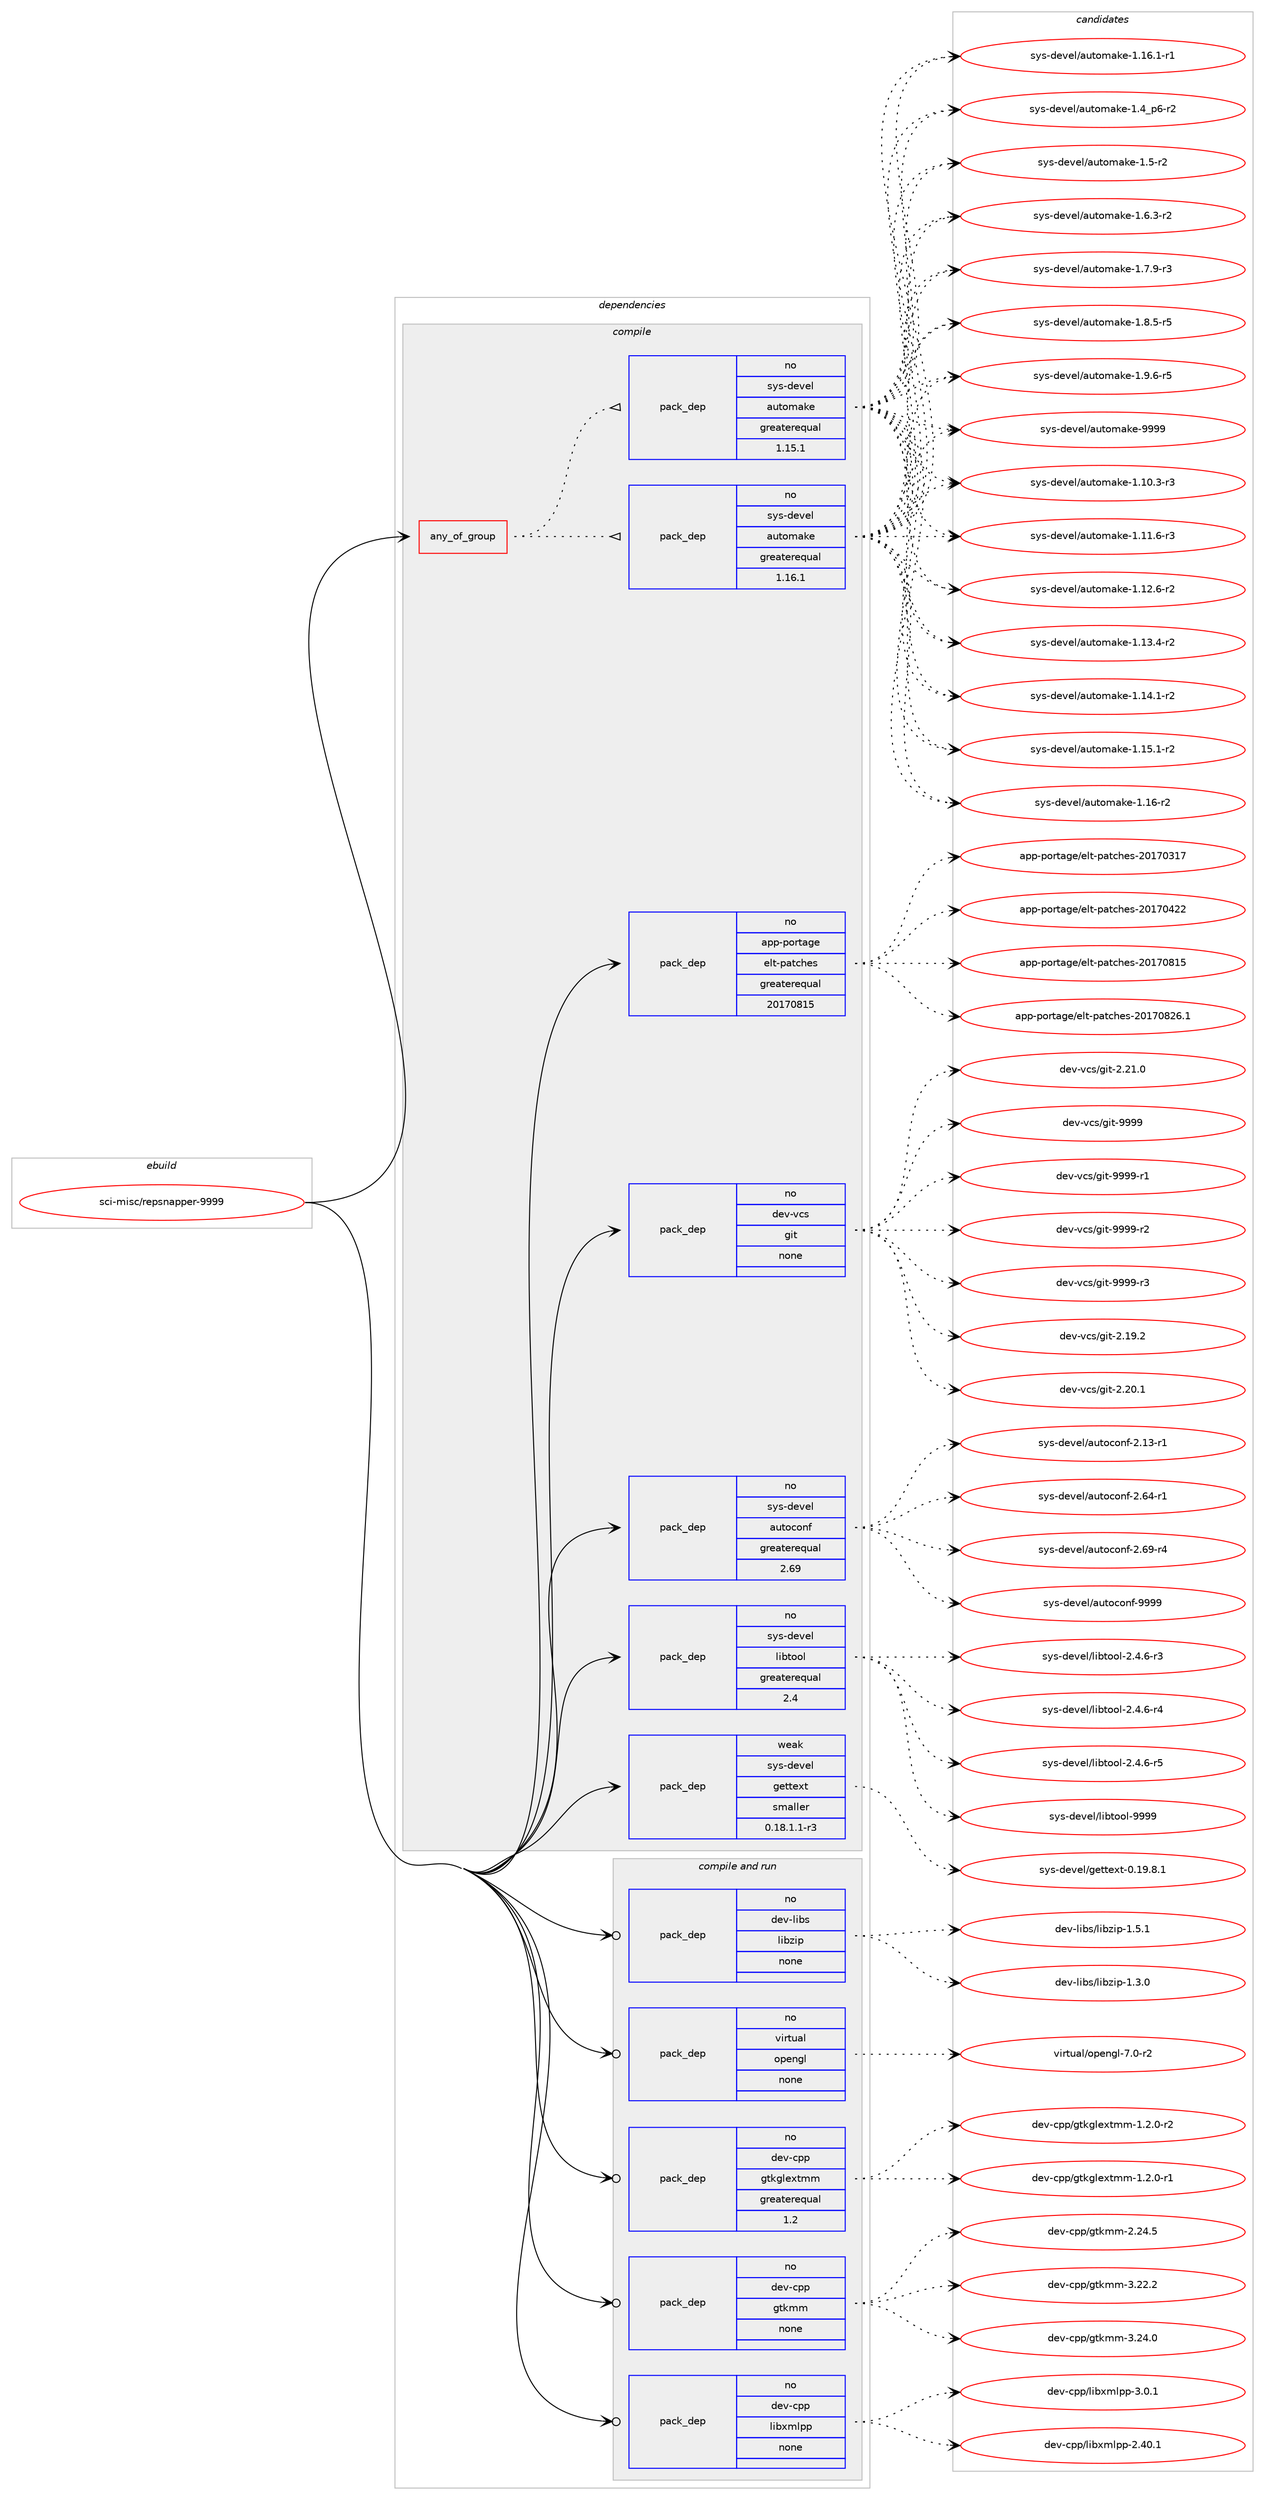 digraph prolog {

# *************
# Graph options
# *************

newrank=true;
concentrate=true;
compound=true;
graph [rankdir=LR,fontname=Helvetica,fontsize=10,ranksep=1.5];#, ranksep=2.5, nodesep=0.2];
edge  [arrowhead=vee];
node  [fontname=Helvetica,fontsize=10];

# **********
# The ebuild
# **********

subgraph cluster_leftcol {
color=gray;
rank=same;
label=<<i>ebuild</i>>;
id [label="sci-misc/repsnapper-9999", color=red, width=4, href="../sci-misc/repsnapper-9999.svg"];
}

# ****************
# The dependencies
# ****************

subgraph cluster_midcol {
color=gray;
label=<<i>dependencies</i>>;
subgraph cluster_compile {
fillcolor="#eeeeee";
style=filled;
label=<<i>compile</i>>;
subgraph any27022 {
dependency1699921 [label=<<TABLE BORDER="0" CELLBORDER="1" CELLSPACING="0" CELLPADDING="4"><TR><TD CELLPADDING="10">any_of_group</TD></TR></TABLE>>, shape=none, color=red];subgraph pack1217162 {
dependency1699922 [label=<<TABLE BORDER="0" CELLBORDER="1" CELLSPACING="0" CELLPADDING="4" WIDTH="220"><TR><TD ROWSPAN="6" CELLPADDING="30">pack_dep</TD></TR><TR><TD WIDTH="110">no</TD></TR><TR><TD>sys-devel</TD></TR><TR><TD>automake</TD></TR><TR><TD>greaterequal</TD></TR><TR><TD>1.16.1</TD></TR></TABLE>>, shape=none, color=blue];
}
dependency1699921:e -> dependency1699922:w [weight=20,style="dotted",arrowhead="oinv"];
subgraph pack1217163 {
dependency1699923 [label=<<TABLE BORDER="0" CELLBORDER="1" CELLSPACING="0" CELLPADDING="4" WIDTH="220"><TR><TD ROWSPAN="6" CELLPADDING="30">pack_dep</TD></TR><TR><TD WIDTH="110">no</TD></TR><TR><TD>sys-devel</TD></TR><TR><TD>automake</TD></TR><TR><TD>greaterequal</TD></TR><TR><TD>1.15.1</TD></TR></TABLE>>, shape=none, color=blue];
}
dependency1699921:e -> dependency1699923:w [weight=20,style="dotted",arrowhead="oinv"];
}
id:e -> dependency1699921:w [weight=20,style="solid",arrowhead="vee"];
subgraph pack1217164 {
dependency1699924 [label=<<TABLE BORDER="0" CELLBORDER="1" CELLSPACING="0" CELLPADDING="4" WIDTH="220"><TR><TD ROWSPAN="6" CELLPADDING="30">pack_dep</TD></TR><TR><TD WIDTH="110">no</TD></TR><TR><TD>app-portage</TD></TR><TR><TD>elt-patches</TD></TR><TR><TD>greaterequal</TD></TR><TR><TD>20170815</TD></TR></TABLE>>, shape=none, color=blue];
}
id:e -> dependency1699924:w [weight=20,style="solid",arrowhead="vee"];
subgraph pack1217165 {
dependency1699925 [label=<<TABLE BORDER="0" CELLBORDER="1" CELLSPACING="0" CELLPADDING="4" WIDTH="220"><TR><TD ROWSPAN="6" CELLPADDING="30">pack_dep</TD></TR><TR><TD WIDTH="110">no</TD></TR><TR><TD>dev-vcs</TD></TR><TR><TD>git</TD></TR><TR><TD>none</TD></TR><TR><TD></TD></TR></TABLE>>, shape=none, color=blue];
}
id:e -> dependency1699925:w [weight=20,style="solid",arrowhead="vee"];
subgraph pack1217166 {
dependency1699926 [label=<<TABLE BORDER="0" CELLBORDER="1" CELLSPACING="0" CELLPADDING="4" WIDTH="220"><TR><TD ROWSPAN="6" CELLPADDING="30">pack_dep</TD></TR><TR><TD WIDTH="110">no</TD></TR><TR><TD>sys-devel</TD></TR><TR><TD>autoconf</TD></TR><TR><TD>greaterequal</TD></TR><TR><TD>2.69</TD></TR></TABLE>>, shape=none, color=blue];
}
id:e -> dependency1699926:w [weight=20,style="solid",arrowhead="vee"];
subgraph pack1217167 {
dependency1699927 [label=<<TABLE BORDER="0" CELLBORDER="1" CELLSPACING="0" CELLPADDING="4" WIDTH="220"><TR><TD ROWSPAN="6" CELLPADDING="30">pack_dep</TD></TR><TR><TD WIDTH="110">no</TD></TR><TR><TD>sys-devel</TD></TR><TR><TD>libtool</TD></TR><TR><TD>greaterequal</TD></TR><TR><TD>2.4</TD></TR></TABLE>>, shape=none, color=blue];
}
id:e -> dependency1699927:w [weight=20,style="solid",arrowhead="vee"];
subgraph pack1217168 {
dependency1699928 [label=<<TABLE BORDER="0" CELLBORDER="1" CELLSPACING="0" CELLPADDING="4" WIDTH="220"><TR><TD ROWSPAN="6" CELLPADDING="30">pack_dep</TD></TR><TR><TD WIDTH="110">weak</TD></TR><TR><TD>sys-devel</TD></TR><TR><TD>gettext</TD></TR><TR><TD>smaller</TD></TR><TR><TD>0.18.1.1-r3</TD></TR></TABLE>>, shape=none, color=blue];
}
id:e -> dependency1699928:w [weight=20,style="solid",arrowhead="vee"];
}
subgraph cluster_compileandrun {
fillcolor="#eeeeee";
style=filled;
label=<<i>compile and run</i>>;
subgraph pack1217169 {
dependency1699929 [label=<<TABLE BORDER="0" CELLBORDER="1" CELLSPACING="0" CELLPADDING="4" WIDTH="220"><TR><TD ROWSPAN="6" CELLPADDING="30">pack_dep</TD></TR><TR><TD WIDTH="110">no</TD></TR><TR><TD>dev-cpp</TD></TR><TR><TD>gtkglextmm</TD></TR><TR><TD>greaterequal</TD></TR><TR><TD>1.2</TD></TR></TABLE>>, shape=none, color=blue];
}
id:e -> dependency1699929:w [weight=20,style="solid",arrowhead="odotvee"];
subgraph pack1217170 {
dependency1699930 [label=<<TABLE BORDER="0" CELLBORDER="1" CELLSPACING="0" CELLPADDING="4" WIDTH="220"><TR><TD ROWSPAN="6" CELLPADDING="30">pack_dep</TD></TR><TR><TD WIDTH="110">no</TD></TR><TR><TD>dev-cpp</TD></TR><TR><TD>gtkmm</TD></TR><TR><TD>none</TD></TR><TR><TD></TD></TR></TABLE>>, shape=none, color=blue];
}
id:e -> dependency1699930:w [weight=20,style="solid",arrowhead="odotvee"];
subgraph pack1217171 {
dependency1699931 [label=<<TABLE BORDER="0" CELLBORDER="1" CELLSPACING="0" CELLPADDING="4" WIDTH="220"><TR><TD ROWSPAN="6" CELLPADDING="30">pack_dep</TD></TR><TR><TD WIDTH="110">no</TD></TR><TR><TD>dev-cpp</TD></TR><TR><TD>libxmlpp</TD></TR><TR><TD>none</TD></TR><TR><TD></TD></TR></TABLE>>, shape=none, color=blue];
}
id:e -> dependency1699931:w [weight=20,style="solid",arrowhead="odotvee"];
subgraph pack1217172 {
dependency1699932 [label=<<TABLE BORDER="0" CELLBORDER="1" CELLSPACING="0" CELLPADDING="4" WIDTH="220"><TR><TD ROWSPAN="6" CELLPADDING="30">pack_dep</TD></TR><TR><TD WIDTH="110">no</TD></TR><TR><TD>dev-libs</TD></TR><TR><TD>libzip</TD></TR><TR><TD>none</TD></TR><TR><TD></TD></TR></TABLE>>, shape=none, color=blue];
}
id:e -> dependency1699932:w [weight=20,style="solid",arrowhead="odotvee"];
subgraph pack1217173 {
dependency1699933 [label=<<TABLE BORDER="0" CELLBORDER="1" CELLSPACING="0" CELLPADDING="4" WIDTH="220"><TR><TD ROWSPAN="6" CELLPADDING="30">pack_dep</TD></TR><TR><TD WIDTH="110">no</TD></TR><TR><TD>virtual</TD></TR><TR><TD>opengl</TD></TR><TR><TD>none</TD></TR><TR><TD></TD></TR></TABLE>>, shape=none, color=blue];
}
id:e -> dependency1699933:w [weight=20,style="solid",arrowhead="odotvee"];
}
subgraph cluster_run {
fillcolor="#eeeeee";
style=filled;
label=<<i>run</i>>;
}
}

# **************
# The candidates
# **************

subgraph cluster_choices {
rank=same;
color=gray;
label=<<i>candidates</i>>;

subgraph choice1217162 {
color=black;
nodesep=1;
choice11512111545100101118101108479711711611110997107101454946494846514511451 [label="sys-devel/automake-1.10.3-r3", color=red, width=4,href="../sys-devel/automake-1.10.3-r3.svg"];
choice11512111545100101118101108479711711611110997107101454946494946544511451 [label="sys-devel/automake-1.11.6-r3", color=red, width=4,href="../sys-devel/automake-1.11.6-r3.svg"];
choice11512111545100101118101108479711711611110997107101454946495046544511450 [label="sys-devel/automake-1.12.6-r2", color=red, width=4,href="../sys-devel/automake-1.12.6-r2.svg"];
choice11512111545100101118101108479711711611110997107101454946495146524511450 [label="sys-devel/automake-1.13.4-r2", color=red, width=4,href="../sys-devel/automake-1.13.4-r2.svg"];
choice11512111545100101118101108479711711611110997107101454946495246494511450 [label="sys-devel/automake-1.14.1-r2", color=red, width=4,href="../sys-devel/automake-1.14.1-r2.svg"];
choice11512111545100101118101108479711711611110997107101454946495346494511450 [label="sys-devel/automake-1.15.1-r2", color=red, width=4,href="../sys-devel/automake-1.15.1-r2.svg"];
choice1151211154510010111810110847971171161111099710710145494649544511450 [label="sys-devel/automake-1.16-r2", color=red, width=4,href="../sys-devel/automake-1.16-r2.svg"];
choice11512111545100101118101108479711711611110997107101454946495446494511449 [label="sys-devel/automake-1.16.1-r1", color=red, width=4,href="../sys-devel/automake-1.16.1-r1.svg"];
choice115121115451001011181011084797117116111109971071014549465295112544511450 [label="sys-devel/automake-1.4_p6-r2", color=red, width=4,href="../sys-devel/automake-1.4_p6-r2.svg"];
choice11512111545100101118101108479711711611110997107101454946534511450 [label="sys-devel/automake-1.5-r2", color=red, width=4,href="../sys-devel/automake-1.5-r2.svg"];
choice115121115451001011181011084797117116111109971071014549465446514511450 [label="sys-devel/automake-1.6.3-r2", color=red, width=4,href="../sys-devel/automake-1.6.3-r2.svg"];
choice115121115451001011181011084797117116111109971071014549465546574511451 [label="sys-devel/automake-1.7.9-r3", color=red, width=4,href="../sys-devel/automake-1.7.9-r3.svg"];
choice115121115451001011181011084797117116111109971071014549465646534511453 [label="sys-devel/automake-1.8.5-r5", color=red, width=4,href="../sys-devel/automake-1.8.5-r5.svg"];
choice115121115451001011181011084797117116111109971071014549465746544511453 [label="sys-devel/automake-1.9.6-r5", color=red, width=4,href="../sys-devel/automake-1.9.6-r5.svg"];
choice115121115451001011181011084797117116111109971071014557575757 [label="sys-devel/automake-9999", color=red, width=4,href="../sys-devel/automake-9999.svg"];
dependency1699922:e -> choice11512111545100101118101108479711711611110997107101454946494846514511451:w [style=dotted,weight="100"];
dependency1699922:e -> choice11512111545100101118101108479711711611110997107101454946494946544511451:w [style=dotted,weight="100"];
dependency1699922:e -> choice11512111545100101118101108479711711611110997107101454946495046544511450:w [style=dotted,weight="100"];
dependency1699922:e -> choice11512111545100101118101108479711711611110997107101454946495146524511450:w [style=dotted,weight="100"];
dependency1699922:e -> choice11512111545100101118101108479711711611110997107101454946495246494511450:w [style=dotted,weight="100"];
dependency1699922:e -> choice11512111545100101118101108479711711611110997107101454946495346494511450:w [style=dotted,weight="100"];
dependency1699922:e -> choice1151211154510010111810110847971171161111099710710145494649544511450:w [style=dotted,weight="100"];
dependency1699922:e -> choice11512111545100101118101108479711711611110997107101454946495446494511449:w [style=dotted,weight="100"];
dependency1699922:e -> choice115121115451001011181011084797117116111109971071014549465295112544511450:w [style=dotted,weight="100"];
dependency1699922:e -> choice11512111545100101118101108479711711611110997107101454946534511450:w [style=dotted,weight="100"];
dependency1699922:e -> choice115121115451001011181011084797117116111109971071014549465446514511450:w [style=dotted,weight="100"];
dependency1699922:e -> choice115121115451001011181011084797117116111109971071014549465546574511451:w [style=dotted,weight="100"];
dependency1699922:e -> choice115121115451001011181011084797117116111109971071014549465646534511453:w [style=dotted,weight="100"];
dependency1699922:e -> choice115121115451001011181011084797117116111109971071014549465746544511453:w [style=dotted,weight="100"];
dependency1699922:e -> choice115121115451001011181011084797117116111109971071014557575757:w [style=dotted,weight="100"];
}
subgraph choice1217163 {
color=black;
nodesep=1;
choice11512111545100101118101108479711711611110997107101454946494846514511451 [label="sys-devel/automake-1.10.3-r3", color=red, width=4,href="../sys-devel/automake-1.10.3-r3.svg"];
choice11512111545100101118101108479711711611110997107101454946494946544511451 [label="sys-devel/automake-1.11.6-r3", color=red, width=4,href="../sys-devel/automake-1.11.6-r3.svg"];
choice11512111545100101118101108479711711611110997107101454946495046544511450 [label="sys-devel/automake-1.12.6-r2", color=red, width=4,href="../sys-devel/automake-1.12.6-r2.svg"];
choice11512111545100101118101108479711711611110997107101454946495146524511450 [label="sys-devel/automake-1.13.4-r2", color=red, width=4,href="../sys-devel/automake-1.13.4-r2.svg"];
choice11512111545100101118101108479711711611110997107101454946495246494511450 [label="sys-devel/automake-1.14.1-r2", color=red, width=4,href="../sys-devel/automake-1.14.1-r2.svg"];
choice11512111545100101118101108479711711611110997107101454946495346494511450 [label="sys-devel/automake-1.15.1-r2", color=red, width=4,href="../sys-devel/automake-1.15.1-r2.svg"];
choice1151211154510010111810110847971171161111099710710145494649544511450 [label="sys-devel/automake-1.16-r2", color=red, width=4,href="../sys-devel/automake-1.16-r2.svg"];
choice11512111545100101118101108479711711611110997107101454946495446494511449 [label="sys-devel/automake-1.16.1-r1", color=red, width=4,href="../sys-devel/automake-1.16.1-r1.svg"];
choice115121115451001011181011084797117116111109971071014549465295112544511450 [label="sys-devel/automake-1.4_p6-r2", color=red, width=4,href="../sys-devel/automake-1.4_p6-r2.svg"];
choice11512111545100101118101108479711711611110997107101454946534511450 [label="sys-devel/automake-1.5-r2", color=red, width=4,href="../sys-devel/automake-1.5-r2.svg"];
choice115121115451001011181011084797117116111109971071014549465446514511450 [label="sys-devel/automake-1.6.3-r2", color=red, width=4,href="../sys-devel/automake-1.6.3-r2.svg"];
choice115121115451001011181011084797117116111109971071014549465546574511451 [label="sys-devel/automake-1.7.9-r3", color=red, width=4,href="../sys-devel/automake-1.7.9-r3.svg"];
choice115121115451001011181011084797117116111109971071014549465646534511453 [label="sys-devel/automake-1.8.5-r5", color=red, width=4,href="../sys-devel/automake-1.8.5-r5.svg"];
choice115121115451001011181011084797117116111109971071014549465746544511453 [label="sys-devel/automake-1.9.6-r5", color=red, width=4,href="../sys-devel/automake-1.9.6-r5.svg"];
choice115121115451001011181011084797117116111109971071014557575757 [label="sys-devel/automake-9999", color=red, width=4,href="../sys-devel/automake-9999.svg"];
dependency1699923:e -> choice11512111545100101118101108479711711611110997107101454946494846514511451:w [style=dotted,weight="100"];
dependency1699923:e -> choice11512111545100101118101108479711711611110997107101454946494946544511451:w [style=dotted,weight="100"];
dependency1699923:e -> choice11512111545100101118101108479711711611110997107101454946495046544511450:w [style=dotted,weight="100"];
dependency1699923:e -> choice11512111545100101118101108479711711611110997107101454946495146524511450:w [style=dotted,weight="100"];
dependency1699923:e -> choice11512111545100101118101108479711711611110997107101454946495246494511450:w [style=dotted,weight="100"];
dependency1699923:e -> choice11512111545100101118101108479711711611110997107101454946495346494511450:w [style=dotted,weight="100"];
dependency1699923:e -> choice1151211154510010111810110847971171161111099710710145494649544511450:w [style=dotted,weight="100"];
dependency1699923:e -> choice11512111545100101118101108479711711611110997107101454946495446494511449:w [style=dotted,weight="100"];
dependency1699923:e -> choice115121115451001011181011084797117116111109971071014549465295112544511450:w [style=dotted,weight="100"];
dependency1699923:e -> choice11512111545100101118101108479711711611110997107101454946534511450:w [style=dotted,weight="100"];
dependency1699923:e -> choice115121115451001011181011084797117116111109971071014549465446514511450:w [style=dotted,weight="100"];
dependency1699923:e -> choice115121115451001011181011084797117116111109971071014549465546574511451:w [style=dotted,weight="100"];
dependency1699923:e -> choice115121115451001011181011084797117116111109971071014549465646534511453:w [style=dotted,weight="100"];
dependency1699923:e -> choice115121115451001011181011084797117116111109971071014549465746544511453:w [style=dotted,weight="100"];
dependency1699923:e -> choice115121115451001011181011084797117116111109971071014557575757:w [style=dotted,weight="100"];
}
subgraph choice1217164 {
color=black;
nodesep=1;
choice97112112451121111141169710310147101108116451129711699104101115455048495548514955 [label="app-portage/elt-patches-20170317", color=red, width=4,href="../app-portage/elt-patches-20170317.svg"];
choice97112112451121111141169710310147101108116451129711699104101115455048495548525050 [label="app-portage/elt-patches-20170422", color=red, width=4,href="../app-portage/elt-patches-20170422.svg"];
choice97112112451121111141169710310147101108116451129711699104101115455048495548564953 [label="app-portage/elt-patches-20170815", color=red, width=4,href="../app-portage/elt-patches-20170815.svg"];
choice971121124511211111411697103101471011081164511297116991041011154550484955485650544649 [label="app-portage/elt-patches-20170826.1", color=red, width=4,href="../app-portage/elt-patches-20170826.1.svg"];
dependency1699924:e -> choice97112112451121111141169710310147101108116451129711699104101115455048495548514955:w [style=dotted,weight="100"];
dependency1699924:e -> choice97112112451121111141169710310147101108116451129711699104101115455048495548525050:w [style=dotted,weight="100"];
dependency1699924:e -> choice97112112451121111141169710310147101108116451129711699104101115455048495548564953:w [style=dotted,weight="100"];
dependency1699924:e -> choice971121124511211111411697103101471011081164511297116991041011154550484955485650544649:w [style=dotted,weight="100"];
}
subgraph choice1217165 {
color=black;
nodesep=1;
choice10010111845118991154710310511645504649574650 [label="dev-vcs/git-2.19.2", color=red, width=4,href="../dev-vcs/git-2.19.2.svg"];
choice10010111845118991154710310511645504650484649 [label="dev-vcs/git-2.20.1", color=red, width=4,href="../dev-vcs/git-2.20.1.svg"];
choice10010111845118991154710310511645504650494648 [label="dev-vcs/git-2.21.0", color=red, width=4,href="../dev-vcs/git-2.21.0.svg"];
choice1001011184511899115471031051164557575757 [label="dev-vcs/git-9999", color=red, width=4,href="../dev-vcs/git-9999.svg"];
choice10010111845118991154710310511645575757574511449 [label="dev-vcs/git-9999-r1", color=red, width=4,href="../dev-vcs/git-9999-r1.svg"];
choice10010111845118991154710310511645575757574511450 [label="dev-vcs/git-9999-r2", color=red, width=4,href="../dev-vcs/git-9999-r2.svg"];
choice10010111845118991154710310511645575757574511451 [label="dev-vcs/git-9999-r3", color=red, width=4,href="../dev-vcs/git-9999-r3.svg"];
dependency1699925:e -> choice10010111845118991154710310511645504649574650:w [style=dotted,weight="100"];
dependency1699925:e -> choice10010111845118991154710310511645504650484649:w [style=dotted,weight="100"];
dependency1699925:e -> choice10010111845118991154710310511645504650494648:w [style=dotted,weight="100"];
dependency1699925:e -> choice1001011184511899115471031051164557575757:w [style=dotted,weight="100"];
dependency1699925:e -> choice10010111845118991154710310511645575757574511449:w [style=dotted,weight="100"];
dependency1699925:e -> choice10010111845118991154710310511645575757574511450:w [style=dotted,weight="100"];
dependency1699925:e -> choice10010111845118991154710310511645575757574511451:w [style=dotted,weight="100"];
}
subgraph choice1217166 {
color=black;
nodesep=1;
choice1151211154510010111810110847971171161119911111010245504649514511449 [label="sys-devel/autoconf-2.13-r1", color=red, width=4,href="../sys-devel/autoconf-2.13-r1.svg"];
choice1151211154510010111810110847971171161119911111010245504654524511449 [label="sys-devel/autoconf-2.64-r1", color=red, width=4,href="../sys-devel/autoconf-2.64-r1.svg"];
choice1151211154510010111810110847971171161119911111010245504654574511452 [label="sys-devel/autoconf-2.69-r4", color=red, width=4,href="../sys-devel/autoconf-2.69-r4.svg"];
choice115121115451001011181011084797117116111991111101024557575757 [label="sys-devel/autoconf-9999", color=red, width=4,href="../sys-devel/autoconf-9999.svg"];
dependency1699926:e -> choice1151211154510010111810110847971171161119911111010245504649514511449:w [style=dotted,weight="100"];
dependency1699926:e -> choice1151211154510010111810110847971171161119911111010245504654524511449:w [style=dotted,weight="100"];
dependency1699926:e -> choice1151211154510010111810110847971171161119911111010245504654574511452:w [style=dotted,weight="100"];
dependency1699926:e -> choice115121115451001011181011084797117116111991111101024557575757:w [style=dotted,weight="100"];
}
subgraph choice1217167 {
color=black;
nodesep=1;
choice1151211154510010111810110847108105981161111111084550465246544511451 [label="sys-devel/libtool-2.4.6-r3", color=red, width=4,href="../sys-devel/libtool-2.4.6-r3.svg"];
choice1151211154510010111810110847108105981161111111084550465246544511452 [label="sys-devel/libtool-2.4.6-r4", color=red, width=4,href="../sys-devel/libtool-2.4.6-r4.svg"];
choice1151211154510010111810110847108105981161111111084550465246544511453 [label="sys-devel/libtool-2.4.6-r5", color=red, width=4,href="../sys-devel/libtool-2.4.6-r5.svg"];
choice1151211154510010111810110847108105981161111111084557575757 [label="sys-devel/libtool-9999", color=red, width=4,href="../sys-devel/libtool-9999.svg"];
dependency1699927:e -> choice1151211154510010111810110847108105981161111111084550465246544511451:w [style=dotted,weight="100"];
dependency1699927:e -> choice1151211154510010111810110847108105981161111111084550465246544511452:w [style=dotted,weight="100"];
dependency1699927:e -> choice1151211154510010111810110847108105981161111111084550465246544511453:w [style=dotted,weight="100"];
dependency1699927:e -> choice1151211154510010111810110847108105981161111111084557575757:w [style=dotted,weight="100"];
}
subgraph choice1217168 {
color=black;
nodesep=1;
choice1151211154510010111810110847103101116116101120116454846495746564649 [label="sys-devel/gettext-0.19.8.1", color=red, width=4,href="../sys-devel/gettext-0.19.8.1.svg"];
dependency1699928:e -> choice1151211154510010111810110847103101116116101120116454846495746564649:w [style=dotted,weight="100"];
}
subgraph choice1217169 {
color=black;
nodesep=1;
choice1001011184599112112471031161071031081011201161091094549465046484511449 [label="dev-cpp/gtkglextmm-1.2.0-r1", color=red, width=4,href="../dev-cpp/gtkglextmm-1.2.0-r1.svg"];
choice1001011184599112112471031161071031081011201161091094549465046484511450 [label="dev-cpp/gtkglextmm-1.2.0-r2", color=red, width=4,href="../dev-cpp/gtkglextmm-1.2.0-r2.svg"];
dependency1699929:e -> choice1001011184599112112471031161071031081011201161091094549465046484511449:w [style=dotted,weight="100"];
dependency1699929:e -> choice1001011184599112112471031161071031081011201161091094549465046484511450:w [style=dotted,weight="100"];
}
subgraph choice1217170 {
color=black;
nodesep=1;
choice10010111845991121124710311610710910945504650524653 [label="dev-cpp/gtkmm-2.24.5", color=red, width=4,href="../dev-cpp/gtkmm-2.24.5.svg"];
choice10010111845991121124710311610710910945514650504650 [label="dev-cpp/gtkmm-3.22.2", color=red, width=4,href="../dev-cpp/gtkmm-3.22.2.svg"];
choice10010111845991121124710311610710910945514650524648 [label="dev-cpp/gtkmm-3.24.0", color=red, width=4,href="../dev-cpp/gtkmm-3.24.0.svg"];
dependency1699930:e -> choice10010111845991121124710311610710910945504650524653:w [style=dotted,weight="100"];
dependency1699930:e -> choice10010111845991121124710311610710910945514650504650:w [style=dotted,weight="100"];
dependency1699930:e -> choice10010111845991121124710311610710910945514650524648:w [style=dotted,weight="100"];
}
subgraph choice1217171 {
color=black;
nodesep=1;
choice1001011184599112112471081059812010910811211245504652484649 [label="dev-cpp/libxmlpp-2.40.1", color=red, width=4,href="../dev-cpp/libxmlpp-2.40.1.svg"];
choice10010111845991121124710810598120109108112112455146484649 [label="dev-cpp/libxmlpp-3.0.1", color=red, width=4,href="../dev-cpp/libxmlpp-3.0.1.svg"];
dependency1699931:e -> choice1001011184599112112471081059812010910811211245504652484649:w [style=dotted,weight="100"];
dependency1699931:e -> choice10010111845991121124710810598120109108112112455146484649:w [style=dotted,weight="100"];
}
subgraph choice1217172 {
color=black;
nodesep=1;
choice10010111845108105981154710810598122105112454946514648 [label="dev-libs/libzip-1.3.0", color=red, width=4,href="../dev-libs/libzip-1.3.0.svg"];
choice10010111845108105981154710810598122105112454946534649 [label="dev-libs/libzip-1.5.1", color=red, width=4,href="../dev-libs/libzip-1.5.1.svg"];
dependency1699932:e -> choice10010111845108105981154710810598122105112454946514648:w [style=dotted,weight="100"];
dependency1699932:e -> choice10010111845108105981154710810598122105112454946534649:w [style=dotted,weight="100"];
}
subgraph choice1217173 {
color=black;
nodesep=1;
choice1181051141161179710847111112101110103108455546484511450 [label="virtual/opengl-7.0-r2", color=red, width=4,href="../virtual/opengl-7.0-r2.svg"];
dependency1699933:e -> choice1181051141161179710847111112101110103108455546484511450:w [style=dotted,weight="100"];
}
}

}
